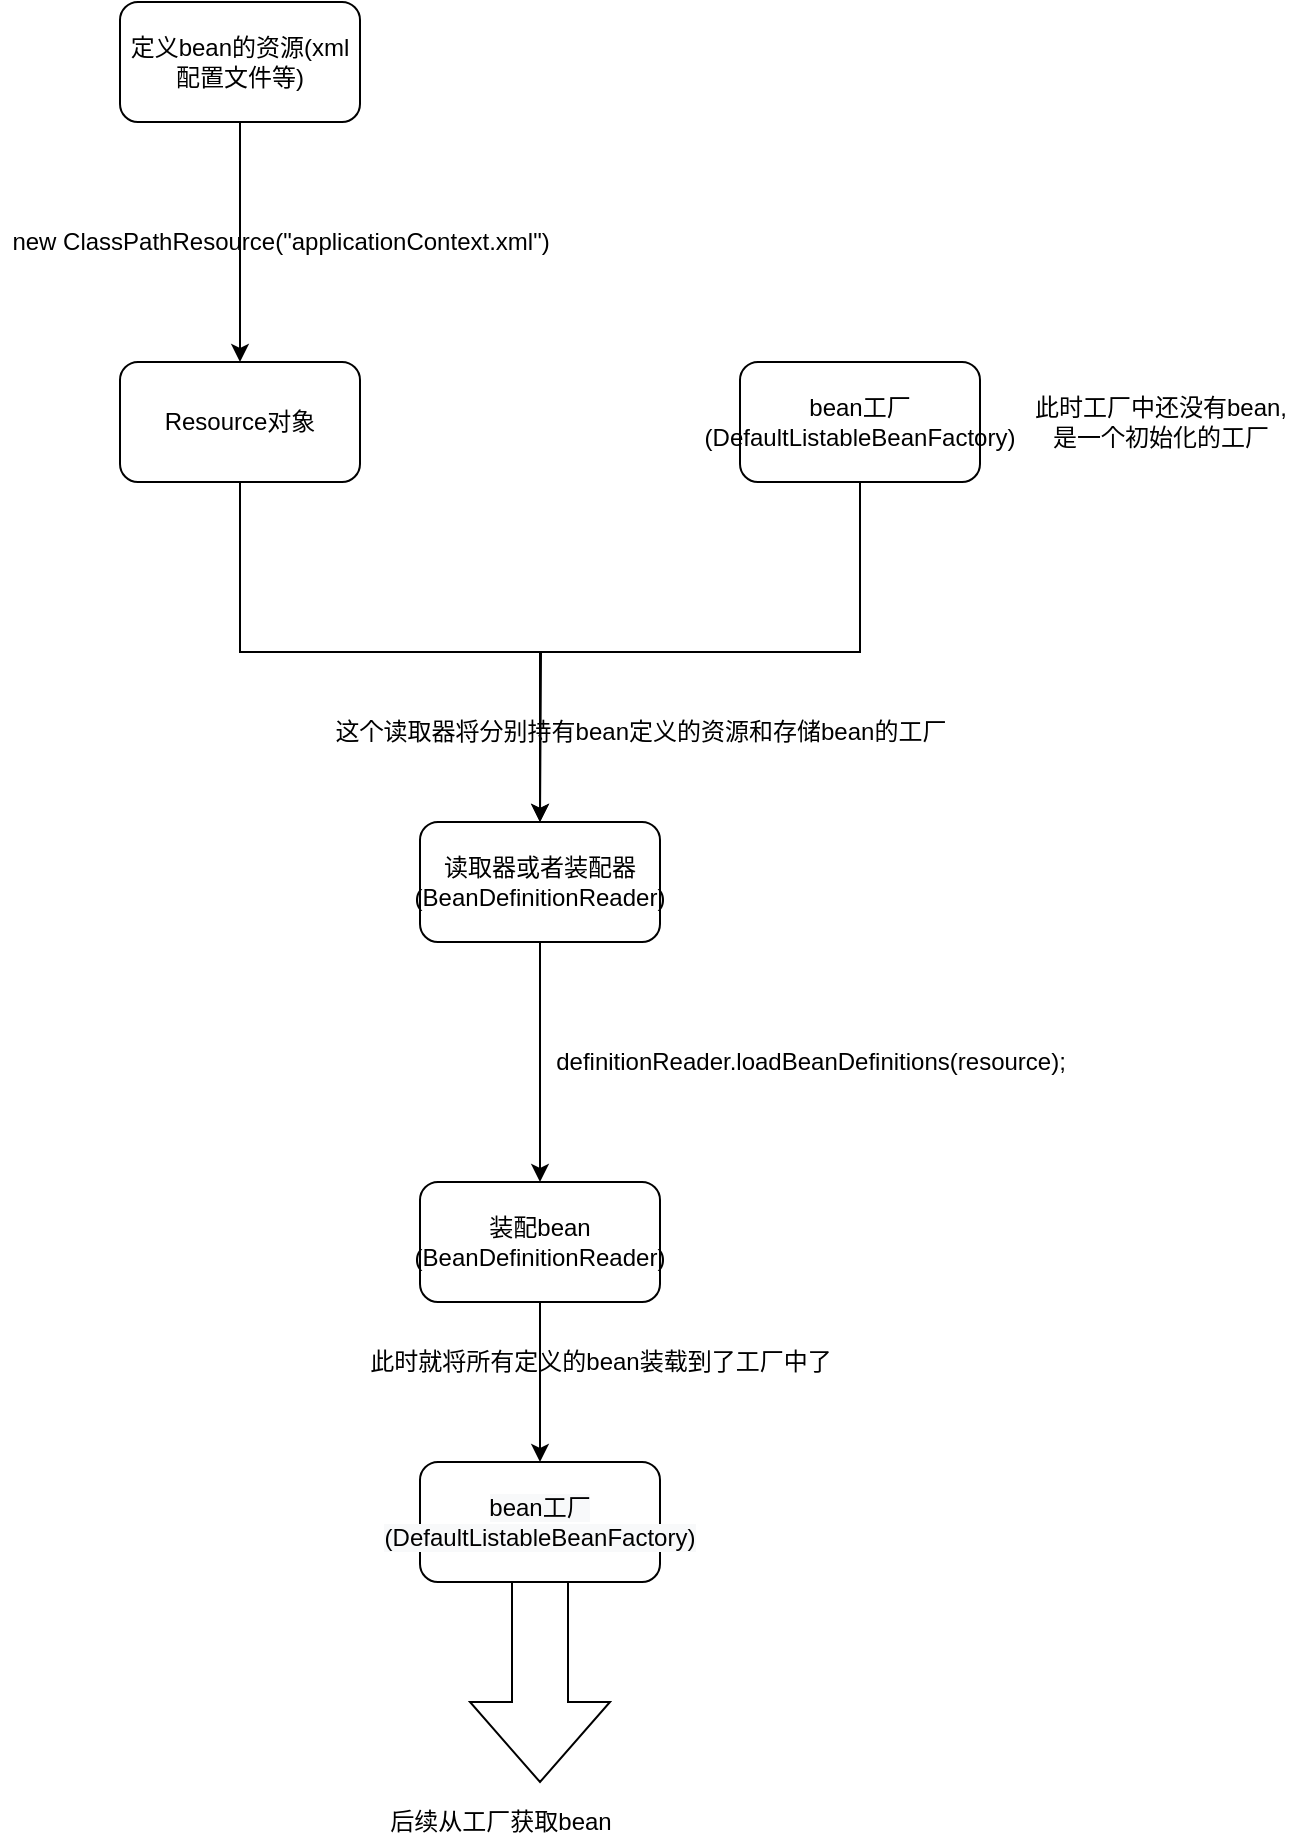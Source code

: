<mxfile version="13.7.9" type="device" pages="3"><diagram id="zZO5paz3tugpnGQoiQXG" name="IOC工厂流程简图"><mxGraphModel dx="2062" dy="1222" grid="1" gridSize="10" guides="1" tooltips="1" connect="1" arrows="1" fold="1" page="1" pageScale="1" pageWidth="827" pageHeight="1169" math="0" shadow="0"><root><mxCell id="0"/><mxCell id="1" parent="0"/><mxCell id="sn_CGr2tUcsRGaIIZQ0e-4" style="edgeStyle=orthogonalEdgeStyle;rounded=0;orthogonalLoop=1;jettySize=auto;html=1;exitX=0.5;exitY=1;exitDx=0;exitDy=0;entryX=0.5;entryY=0;entryDx=0;entryDy=0;" parent="1" source="sn_CGr2tUcsRGaIIZQ0e-1" target="sn_CGr2tUcsRGaIIZQ0e-3" edge="1"><mxGeometry relative="1" as="geometry"/></mxCell><mxCell id="sn_CGr2tUcsRGaIIZQ0e-1" value="定义bean的资源(xml配置文件等)" style="rounded=1;whiteSpace=wrap;html=1;" parent="1" vertex="1"><mxGeometry x="130" y="220" width="120" height="60" as="geometry"/></mxCell><mxCell id="sn_CGr2tUcsRGaIIZQ0e-10" style="edgeStyle=orthogonalEdgeStyle;rounded=0;orthogonalLoop=1;jettySize=auto;html=1;exitX=0.5;exitY=1;exitDx=0;exitDy=0;" parent="1" source="sn_CGr2tUcsRGaIIZQ0e-3" target="sn_CGr2tUcsRGaIIZQ0e-9" edge="1"><mxGeometry relative="1" as="geometry"/></mxCell><mxCell id="sn_CGr2tUcsRGaIIZQ0e-3" value="Resource对象" style="rounded=1;whiteSpace=wrap;html=1;" parent="1" vertex="1"><mxGeometry x="130" y="400" width="120" height="60" as="geometry"/></mxCell><mxCell id="sn_CGr2tUcsRGaIIZQ0e-5" value="new ClassPathResource(&quot;applicationContext.xml&quot;)" style="text;html=1;align=center;verticalAlign=middle;resizable=0;points=[];autosize=1;" parent="1" vertex="1"><mxGeometry x="70" y="330" width="280" height="20" as="geometry"/></mxCell><mxCell id="sn_CGr2tUcsRGaIIZQ0e-11" style="edgeStyle=orthogonalEdgeStyle;rounded=0;orthogonalLoop=1;jettySize=auto;html=1;exitX=0.5;exitY=1;exitDx=0;exitDy=0;" parent="1" source="sn_CGr2tUcsRGaIIZQ0e-7" edge="1"><mxGeometry relative="1" as="geometry"><mxPoint x="340" y="630" as="targetPoint"/></mxGeometry></mxCell><mxCell id="sn_CGr2tUcsRGaIIZQ0e-7" value="bean工厂&lt;br&gt;(DefaultListableBeanFactory)" style="rounded=1;whiteSpace=wrap;html=1;" parent="1" vertex="1"><mxGeometry x="440" y="400" width="120" height="60" as="geometry"/></mxCell><mxCell id="sn_CGr2tUcsRGaIIZQ0e-8" value="此时工厂中还没有bean,&lt;br&gt;是一个初始化的工厂&lt;br&gt;" style="text;html=1;align=center;verticalAlign=middle;resizable=0;points=[];autosize=1;" parent="1" vertex="1"><mxGeometry x="580" y="415" width="140" height="30" as="geometry"/></mxCell><mxCell id="sn_CGr2tUcsRGaIIZQ0e-14" style="edgeStyle=orthogonalEdgeStyle;rounded=0;orthogonalLoop=1;jettySize=auto;html=1;exitX=0.5;exitY=1;exitDx=0;exitDy=0;entryX=0.5;entryY=0;entryDx=0;entryDy=0;" parent="1" source="sn_CGr2tUcsRGaIIZQ0e-9" target="sn_CGr2tUcsRGaIIZQ0e-13" edge="1"><mxGeometry relative="1" as="geometry"/></mxCell><mxCell id="sn_CGr2tUcsRGaIIZQ0e-9" value="读取器或者装配器&lt;br&gt;(BeanDefinitionReader)" style="rounded=1;whiteSpace=wrap;html=1;" parent="1" vertex="1"><mxGeometry x="280" y="630" width="120" height="60" as="geometry"/></mxCell><mxCell id="sn_CGr2tUcsRGaIIZQ0e-12" value="这个读取器将分别持有bean定义的资源和存储bean的工厂" style="text;html=1;align=center;verticalAlign=middle;resizable=0;points=[];autosize=1;" parent="1" vertex="1"><mxGeometry x="230" y="575" width="320" height="20" as="geometry"/></mxCell><mxCell id="sn_CGr2tUcsRGaIIZQ0e-21" style="edgeStyle=orthogonalEdgeStyle;rounded=0;orthogonalLoop=1;jettySize=auto;html=1;exitX=0.5;exitY=1;exitDx=0;exitDy=0;entryX=0.5;entryY=0;entryDx=0;entryDy=0;" parent="1" source="sn_CGr2tUcsRGaIIZQ0e-13" target="sn_CGr2tUcsRGaIIZQ0e-20" edge="1"><mxGeometry relative="1" as="geometry"/></mxCell><mxCell id="sn_CGr2tUcsRGaIIZQ0e-13" value="装配bean&lt;br&gt;(BeanDefinitionReader)" style="rounded=1;whiteSpace=wrap;html=1;" parent="1" vertex="1"><mxGeometry x="280" y="810" width="120" height="60" as="geometry"/></mxCell><mxCell id="sn_CGr2tUcsRGaIIZQ0e-16" value="definitionReader.loadBeanDefinitions(resource);" style="text;html=1;align=center;verticalAlign=middle;resizable=0;points=[];autosize=1;" parent="1" vertex="1"><mxGeometry x="340" y="740" width="270" height="20" as="geometry"/></mxCell><mxCell id="sn_CGr2tUcsRGaIIZQ0e-20" value="&#10;&#10;&lt;span style=&quot;color: rgb(0, 0, 0); font-family: helvetica; font-size: 12px; font-style: normal; font-weight: 400; letter-spacing: normal; text-align: center; text-indent: 0px; text-transform: none; word-spacing: 0px; background-color: rgb(248, 249, 250); display: inline; float: none;&quot;&gt;bean工厂&lt;/span&gt;&lt;br style=&quot;color: rgb(0, 0, 0); font-family: helvetica; font-size: 12px; font-style: normal; font-weight: 400; letter-spacing: normal; text-align: center; text-indent: 0px; text-transform: none; word-spacing: 0px; background-color: rgb(248, 249, 250);&quot;&gt;&lt;span style=&quot;color: rgb(0, 0, 0); font-family: helvetica; font-size: 12px; font-style: normal; font-weight: 400; letter-spacing: normal; text-align: center; text-indent: 0px; text-transform: none; word-spacing: 0px; background-color: rgb(248, 249, 250); display: inline; float: none;&quot;&gt;(DefaultListableBeanFactory)&lt;/span&gt;&#10;&#10;" style="rounded=1;whiteSpace=wrap;html=1;" parent="1" vertex="1"><mxGeometry x="280" y="950" width="120" height="60" as="geometry"/></mxCell><mxCell id="sn_CGr2tUcsRGaIIZQ0e-22" value="此时就将所有定义的bean装载到了工厂中了" style="text;html=1;align=center;verticalAlign=middle;resizable=0;points=[];autosize=1;" parent="1" vertex="1"><mxGeometry x="245" y="890" width="250" height="20" as="geometry"/></mxCell><mxCell id="sn_CGr2tUcsRGaIIZQ0e-23" value="" style="html=1;shadow=0;dashed=0;align=center;verticalAlign=middle;shape=mxgraph.arrows2.arrow;dy=0.6;dx=40;direction=south;notch=0;" parent="1" vertex="1"><mxGeometry x="305" y="1010" width="70" height="100" as="geometry"/></mxCell><mxCell id="sn_CGr2tUcsRGaIIZQ0e-24" value="后续从工厂获取bean" style="text;html=1;align=center;verticalAlign=middle;resizable=0;points=[];autosize=1;" parent="1" vertex="1"><mxGeometry x="255" y="1120" width="130" height="20" as="geometry"/></mxCell></root></mxGraphModel></diagram><diagram id="TrxvGlGOrcNH0utq4kOL" name="XmlBeanDefinitionReader"><mxGraphModel dx="2062" dy="1222" grid="1" gridSize="10" guides="1" tooltips="1" connect="1" arrows="1" fold="1" page="1" pageScale="1" pageWidth="827" pageHeight="1169" math="0" shadow="0"><root><mxCell id="jdTftjVavHxp1TxNj7Pl-0"/><mxCell id="jdTftjVavHxp1TxNj7Pl-1" parent="jdTftjVavHxp1TxNj7Pl-0"/><mxCell id="jdTftjVavHxp1TxNj7Pl-7" value="&lt;pre style=&quot;font-size: 10.5pt ; background-color: rgb(32 , 40 , 49) ; color: rgb(236 , 236 , 238)&quot;&gt;&lt;pre style=&quot;color: rgb(0 , 0 , 0) ; font-size: 12px ; background-color: rgb(248 , 249 , 250)&quot;&gt;&lt;span style=&quot;font-family: &amp;#34;helvetica&amp;#34;&quot;&gt;«Class»&lt;/span&gt;&lt;br style=&quot;font-family: &amp;#34;helvetica&amp;#34;&quot;&gt;&lt;font face=&quot;Helvetica&quot;&gt;&lt;b&gt;DefaultBeanDifinitionDocumentReader&lt;/b&gt;&lt;/font&gt;&lt;/pre&gt;&lt;/pre&gt;" style="html=1;" parent="jdTftjVavHxp1TxNj7Pl-1" vertex="1"><mxGeometry x="720" y="940" width="240" height="50" as="geometry"/></mxCell><mxCell id="jdTftjVavHxp1TxNj7Pl-8" value="&lt;pre&gt;&lt;pre&gt;&lt;span style=&quot;font-family: &amp;#34;helvetica&amp;#34; ; font-size: 12px ; background-color: rgb(248 , 249 , 250)&quot;&gt;«Class»&lt;/span&gt;&lt;br style=&quot;font-family: &amp;#34;helvetica&amp;#34; ; font-size: 12px ; background-color: rgb(248 , 249 , 250)&quot;&gt;&lt;font face=&quot;Helvetica&quot;&gt;&lt;span style=&quot;background-color: rgb(248 , 249 , 250)&quot;&gt;&lt;b&gt;AbstractBeanDefinitionReader&lt;/b&gt;&lt;/span&gt;&lt;/font&gt;&lt;/pre&gt;&lt;/pre&gt;" style="html=1;" parent="jdTftjVavHxp1TxNj7Pl-1" vertex="1"><mxGeometry x="300" y="710" width="210" height="50" as="geometry"/></mxCell><mxCell id="jdTftjVavHxp1TxNj7Pl-9" value="&lt;pre&gt;&lt;span style=&quot;color: rgb(0 , 0 , 0) ; font-family: &amp;#34;helvetica&amp;#34; ; font-size: 12px ; background-color: rgb(248 , 249 , 250)&quot;&gt;«interface»&lt;/span&gt;&lt;br style=&quot;color: rgb(0 , 0 , 0) ; font-family: &amp;#34;helvetica&amp;#34; ; font-size: 12px ; background-color: rgb(248 , 249 , 250)&quot;&gt;&lt;font face=&quot;helvetica&quot;&gt;&lt;b&gt;BeanDefinitionReader&lt;/b&gt;&lt;/font&gt;&lt;/pre&gt;" style="html=1;" parent="jdTftjVavHxp1TxNj7Pl-1" vertex="1"><mxGeometry x="244" y="510" width="170" height="50" as="geometry"/></mxCell><mxCell id="jdTftjVavHxp1TxNj7Pl-10" value="&lt;pre style=&quot;background-color: rgb(32 , 40 , 49) ; color: rgb(236 , 236 , 238) ; font-size: 10.5pt&quot;&gt;&lt;pre style=&quot;font-size: 10.5pt&quot;&gt;&lt;pre style=&quot;color: rgb(0 , 0 , 0) ; font-size: 12px ; background-color: rgb(248 , 249 , 250)&quot;&gt;&lt;span style=&quot;font-family: &amp;#34;helvetica&amp;#34;&quot;&gt;«interface»&lt;/span&gt;&lt;br style=&quot;font-family: &amp;#34;helvetica&amp;#34;&quot;&gt;&lt;font face=&quot;helvetica&quot;&gt;&lt;b&gt;EnvironmentCapable&lt;/b&gt;&lt;/font&gt;&lt;/pre&gt;&lt;/pre&gt;&lt;/pre&gt;" style="html=1;" parent="jdTftjVavHxp1TxNj7Pl-1" vertex="1"><mxGeometry x="550" y="510" width="170" height="50" as="geometry"/></mxCell><mxCell id="jdTftjVavHxp1TxNj7Pl-15" value="" style="endArrow=block;dashed=1;endFill=0;endSize=12;html=1;entryX=0.5;entryY=1;entryDx=0;entryDy=0;" parent="jdTftjVavHxp1TxNj7Pl-1" target="jdTftjVavHxp1TxNj7Pl-9" edge="1"><mxGeometry width="160" relative="1" as="geometry"><mxPoint x="405" y="710" as="sourcePoint"/><mxPoint x="205" y="560" as="targetPoint"/><Array as="points"><mxPoint x="405" y="680"/><mxPoint x="329" y="680"/><mxPoint x="329" y="630"/></Array></mxGeometry></mxCell><mxCell id="jdTftjVavHxp1TxNj7Pl-17" value="" style="endArrow=block;dashed=1;endFill=0;endSize=12;html=1;entryX=0.5;entryY=1;entryDx=0;entryDy=0;exitX=0.5;exitY=0;exitDx=0;exitDy=0;" parent="jdTftjVavHxp1TxNj7Pl-1" source="jdTftjVavHxp1TxNj7Pl-8" target="jdTftjVavHxp1TxNj7Pl-10" edge="1"><mxGeometry width="160" relative="1" as="geometry"><mxPoint x="450" y="620" as="sourcePoint"/><mxPoint x="610" y="620" as="targetPoint"/><Array as="points"><mxPoint x="405" y="680"/><mxPoint x="635" y="680"/></Array></mxGeometry></mxCell><mxCell id="jdTftjVavHxp1TxNj7Pl-18" value="&lt;pre style=&quot;background-color: #202831 ; color: #ececee ; font-family: &amp;#34;fira code medium&amp;#34; , monospace ; font-size: 10.5pt&quot;&gt;&lt;pre style=&quot;font-family: &amp;#34;fira code medium&amp;#34; , monospace ; font-size: 10.5pt&quot;&gt;&lt;pre style=&quot;color: rgb(0 , 0 , 0) ; font-size: 12px ; background-color: rgb(248 , 249 , 250)&quot;&gt;&lt;span style=&quot;font-family: &amp;#34;helvetica&amp;#34;&quot;&gt;«interface»&lt;/span&gt;&lt;br style=&quot;font-family: &amp;#34;helvetica&amp;#34;&quot;&gt;ResourceLoader&lt;/pre&gt;&lt;/pre&gt;&lt;/pre&gt;" style="html=1;" parent="jdTftjVavHxp1TxNj7Pl-1" vertex="1"><mxGeometry x="60" y="510" width="150" height="50" as="geometry"/></mxCell><mxCell id="jdTftjVavHxp1TxNj7Pl-19" value="Use" style="endArrow=open;endSize=12;dashed=1;html=1;entryX=0.5;entryY=1;entryDx=0;entryDy=0;exitX=0.5;exitY=0;exitDx=0;exitDy=0;" parent="jdTftjVavHxp1TxNj7Pl-1" source="jdTftjVavHxp1TxNj7Pl-8" target="jdTftjVavHxp1TxNj7Pl-18" edge="1"><mxGeometry width="160" relative="1" as="geometry"><mxPoint x="190" y="720" as="sourcePoint"/><mxPoint x="490" y="480" as="targetPoint"/><Array as="points"><mxPoint x="405" y="680"/><mxPoint x="135" y="680"/></Array></mxGeometry></mxCell><mxCell id="jdTftjVavHxp1TxNj7Pl-20" value="«interface»&lt;br&gt;&lt;b&gt;DocumentLoader&lt;/b&gt;" style="html=1;" parent="jdTftjVavHxp1TxNj7Pl-1" vertex="1"><mxGeometry x="50" y="710" width="110" height="50" as="geometry"/></mxCell><mxCell id="jdTftjVavHxp1TxNj7Pl-27" value="«interface»&lt;br&gt;BeanDefinitionDoucumentReader" style="html=1;" parent="jdTftjVavHxp1TxNj7Pl-1" vertex="1"><mxGeometry x="610" y="710" width="210" height="50" as="geometry"/></mxCell><mxCell id="jdTftjVavHxp1TxNj7Pl-28" value="&lt;pre&gt;&lt;pre&gt;&lt;span style=&quot;font-family: &amp;#34;helvetica&amp;#34; ; font-size: 12px ; background-color: rgb(248 , 249 , 250)&quot;&gt;«Class»&lt;/span&gt;&lt;br style=&quot;font-family: &amp;#34;helvetica&amp;#34; ; font-size: 12px ; background-color: rgb(248 , 249 , 250)&quot;&gt;&lt;font face=&quot;Helvetica&quot;&gt;&lt;b&gt;BeanDefinitionParserDelegate&lt;/b&gt;&lt;/font&gt;&lt;/pre&gt;&lt;/pre&gt;" style="html=1;" parent="jdTftjVavHxp1TxNj7Pl-1" vertex="1"><mxGeometry x="910" y="710" width="210" height="50" as="geometry"/></mxCell><mxCell id="jdTftjVavHxp1TxNj7Pl-29" value="&lt;pre style=&quot;font-size: 10.5pt ; background-color: rgb(32 , 40 , 49) ; color: rgb(236 , 236 , 238) ; font-family: &amp;#34;fira code medium&amp;#34; , monospace&quot;&gt;&lt;pre style=&quot;color: rgb(0 , 0 , 0) ; font-size: 12px ; background-color: rgb(248 , 249 , 250)&quot;&gt;&lt;span style=&quot;font-family: &amp;#34;helvetica&amp;#34;&quot;&gt;«Class»&lt;/span&gt;&lt;br style=&quot;font-family: &amp;#34;helvetica&amp;#34;&quot;&gt;&lt;font face=&quot;Helvetica&quot;&gt;&lt;b&gt;XmlBeanDefinitionReader&lt;/b&gt;&lt;/font&gt;&lt;/pre&gt;&lt;/pre&gt;" style="html=1;" parent="jdTftjVavHxp1TxNj7Pl-1" vertex="1"><mxGeometry x="300" y="950" width="210" height="50" as="geometry"/></mxCell><mxCell id="jdTftjVavHxp1TxNj7Pl-30" value="Extends" style="endArrow=block;endSize=16;endFill=0;html=1;entryX=0.5;entryY=1;entryDx=0;entryDy=0;exitX=0.5;exitY=0;exitDx=0;exitDy=0;" parent="jdTftjVavHxp1TxNj7Pl-1" source="jdTftjVavHxp1TxNj7Pl-29" target="jdTftjVavHxp1TxNj7Pl-8" edge="1"><mxGeometry width="160" relative="1" as="geometry"><mxPoint x="330" y="600" as="sourcePoint"/><mxPoint x="490" y="600" as="targetPoint"/></mxGeometry></mxCell><mxCell id="jdTftjVavHxp1TxNj7Pl-31" value="Use" style="endArrow=open;endSize=12;dashed=1;html=1;entryX=0.5;entryY=1;entryDx=0;entryDy=0;exitX=0.5;exitY=0;exitDx=0;exitDy=0;" parent="jdTftjVavHxp1TxNj7Pl-1" source="jdTftjVavHxp1TxNj7Pl-29" target="jdTftjVavHxp1TxNj7Pl-20" edge="1"><mxGeometry width="160" relative="1" as="geometry"><mxPoint x="60" y="860" as="sourcePoint"/><mxPoint x="220" y="860" as="targetPoint"/><Array as="points"><mxPoint x="405" y="920"/><mxPoint x="105" y="920"/></Array></mxGeometry></mxCell><mxCell id="jdTftjVavHxp1TxNj7Pl-32" value="Use" style="endArrow=open;endSize=12;dashed=1;html=1;exitX=0.5;exitY=0;exitDx=0;exitDy=0;entryX=0.5;entryY=1;entryDx=0;entryDy=0;" parent="jdTftjVavHxp1TxNj7Pl-1" source="jdTftjVavHxp1TxNj7Pl-29" target="jdTftjVavHxp1TxNj7Pl-27" edge="1"><mxGeometry width="160" relative="1" as="geometry"><mxPoint x="480" y="920" as="sourcePoint"/><mxPoint x="640" y="920" as="targetPoint"/><Array as="points"><mxPoint x="405" y="920"/><mxPoint x="715" y="920"/></Array></mxGeometry></mxCell><mxCell id="jdTftjVavHxp1TxNj7Pl-34" value="" style="endArrow=block;dashed=1;endFill=0;endSize=12;html=1;exitX=0.442;exitY=-0.04;exitDx=0;exitDy=0;exitPerimeter=0;entryX=0.75;entryY=1;entryDx=0;entryDy=0;" parent="jdTftjVavHxp1TxNj7Pl-1" source="jdTftjVavHxp1TxNj7Pl-7" target="jdTftjVavHxp1TxNj7Pl-27" edge="1"><mxGeometry width="160" relative="1" as="geometry"><mxPoint x="830" y="880" as="sourcePoint"/><mxPoint x="990" y="880" as="targetPoint"/><Array as="points"><mxPoint x="826" y="900"/><mxPoint x="770" y="900"/></Array></mxGeometry></mxCell><mxCell id="jdTftjVavHxp1TxNj7Pl-35" value="Use" style="endArrow=open;endSize=12;dashed=1;html=1;exitX=0.442;exitY=0.04;exitDx=0;exitDy=0;exitPerimeter=0;entryX=0.5;entryY=1;entryDx=0;entryDy=0;" parent="jdTftjVavHxp1TxNj7Pl-1" source="jdTftjVavHxp1TxNj7Pl-7" target="jdTftjVavHxp1TxNj7Pl-28" edge="1"><mxGeometry width="160" relative="1" as="geometry"><mxPoint x="910" y="880" as="sourcePoint"/><mxPoint x="1070" y="880" as="targetPoint"/><Array as="points"><mxPoint x="826" y="900"/><mxPoint x="1015" y="900"/></Array></mxGeometry></mxCell></root></mxGraphModel></diagram><diagram id="0_-m7jXNsHe2zBweaXeT" name="资源加载时序图"><mxGraphModel dx="2062" dy="1222" grid="1" gridSize="10" guides="1" tooltips="1" connect="1" arrows="1" fold="1" page="1" pageScale="1" pageWidth="827" pageHeight="1169" math="0" shadow="0"><root><mxCell id="lcg5owkkjFPpBaYEVGE0-0"/><mxCell id="lcg5owkkjFPpBaYEVGE0-1" parent="lcg5owkkjFPpBaYEVGE0-0"/><mxCell id="lcg5owkkjFPpBaYEVGE0-2" value="client" style="shape=umlLifeline;perimeter=lifelinePerimeter;whiteSpace=wrap;html=1;container=1;collapsible=0;recursiveResize=0;outlineConnect=0;" vertex="1" parent="lcg5owkkjFPpBaYEVGE0-1"><mxGeometry x="30" y="80" width="100" height="1080" as="geometry"/></mxCell><mxCell id="lcg5owkkjFPpBaYEVGE0-3" value="ClassPathResource" style="shape=umlLifeline;perimeter=lifelinePerimeter;whiteSpace=wrap;html=1;container=1;collapsible=0;recursiveResize=0;outlineConnect=0;" vertex="1" parent="lcg5owkkjFPpBaYEVGE0-1"><mxGeometry x="350" y="80" width="160" height="1080" as="geometry"/></mxCell><mxCell id="lcg5owkkjFPpBaYEVGE0-4" value="" style="html=1;points=[];perimeter=orthogonalPerimeter;" vertex="1" parent="lcg5owkkjFPpBaYEVGE0-3"><mxGeometry x="75" y="120" width="10" height="80" as="geometry"/></mxCell><mxCell id="lcg5owkkjFPpBaYEVGE0-7" value="&lt;pre style=&quot;background-color: rgb(248 , 249 , 250) ; font-family: &amp;#34;fira code medium&amp;#34; , monospace ; font-size: 10.5pt&quot;&gt;&lt;span style=&quot;background-color: rgb(255 , 255 , 255)&quot;&gt;2:resource:Resource&lt;/span&gt;&lt;/pre&gt;" style="html=1;verticalAlign=bottom;endArrow=open;dashed=1;endSize=8;" edge="1" parent="lcg5owkkjFPpBaYEVGE0-3" target="lcg5owkkjFPpBaYEVGE0-2"><mxGeometry x="0.198" relative="1" as="geometry"><mxPoint x="80" y="200" as="sourcePoint"/><mxPoint y="200" as="targetPoint"/><mxPoint as="offset"/></mxGeometry></mxCell><mxCell id="lcg5owkkjFPpBaYEVGE0-5" value="1:&lt;span style=&quot;font-family: &amp;#34;fira code medium&amp;#34; , monospace ; font-size: 10.5pt ; font-style: italic&quot;&gt;new &lt;/span&gt;&lt;span style=&quot;font-family: &amp;#34;fira code medium&amp;#34; , monospace ; font-size: 10.5pt ; background-color: rgb(255 , 255 , 255)&quot;&gt;ClassPathResource&lt;/span&gt;&lt;span style=&quot;font-family: &amp;#34;fira code medium&amp;#34; , monospace ; font-size: 10.5pt&quot;&gt;(&lt;/span&gt;&lt;span style=&quot;font-family: &amp;#34;fira code medium&amp;#34; , monospace ; font-size: 10.5pt&quot;&gt;&quot;applicationContext.xml&quot;&lt;/span&gt;&lt;span style=&quot;font-family: &amp;#34;fira code medium&amp;#34; , monospace ; font-size: 10.5pt&quot;&gt;)&lt;/span&gt;" style="html=1;verticalAlign=bottom;endArrow=block;entryX=0;entryY=0;" edge="1" target="lcg5owkkjFPpBaYEVGE0-4" parent="lcg5owkkjFPpBaYEVGE0-1" source="lcg5owkkjFPpBaYEVGE0-2"><mxGeometry relative="1" as="geometry"><mxPoint x="215" y="200" as="sourcePoint"/></mxGeometry></mxCell><mxCell id="lcg5owkkjFPpBaYEVGE0-10" value="&lt;pre style=&quot;font-family: &amp;#34;fira code medium&amp;#34; , monospace ; font-size: 10.5pt&quot;&gt;&lt;pre style=&quot;font-family: &amp;#34;fira code medium&amp;#34; , monospace ; font-size: 10.5pt&quot;&gt;&lt;span style=&quot;background-color: rgb(255 , 255 , 255)&quot;&gt;DefaultListableBeanFactory&lt;/span&gt;&lt;/pre&gt;&lt;/pre&gt;" style="shape=umlLifeline;perimeter=lifelinePerimeter;whiteSpace=wrap;html=1;container=1;collapsible=0;recursiveResize=0;outlineConnect=0;" vertex="1" parent="lcg5owkkjFPpBaYEVGE0-1"><mxGeometry x="650" y="80" width="180" height="1080" as="geometry"/></mxCell><mxCell id="lcg5owkkjFPpBaYEVGE0-13" value="" style="html=1;points=[];perimeter=orthogonalPerimeter;" vertex="1" parent="lcg5owkkjFPpBaYEVGE0-10"><mxGeometry x="80" y="250" width="10" height="80" as="geometry"/></mxCell><mxCell id="lcg5owkkjFPpBaYEVGE0-14" value="&lt;span style=&quot;background-color: rgb(255 , 255 , 255)&quot;&gt;3:&lt;span style=&quot;font-family: &amp;#34;fira code medium&amp;#34; , monospace ; font-size: 10.5pt ; font-style: italic&quot;&gt;new &lt;/span&gt;&lt;span style=&quot;font-family: &amp;#34;fira code medium&amp;#34; , monospace ; font-size: 10.5pt&quot;&gt;DefaultListableBeanFactory&lt;/span&gt;&lt;span style=&quot;font-family: &amp;#34;fira code medium&amp;#34; , monospace ; font-size: 10.5pt&quot;&gt;()&lt;/span&gt;&lt;/span&gt;" style="html=1;verticalAlign=bottom;endArrow=block;entryX=0;entryY=0;" edge="1" target="lcg5owkkjFPpBaYEVGE0-13" parent="lcg5owkkjFPpBaYEVGE0-1" source="lcg5owkkjFPpBaYEVGE0-2"><mxGeometry x="-0.015" y="-20" relative="1" as="geometry"><mxPoint x="660" y="300" as="sourcePoint"/><Array as="points"><mxPoint x="400" y="330"/></Array><mxPoint x="-20" y="-20" as="offset"/></mxGeometry></mxCell><mxCell id="lcg5owkkjFPpBaYEVGE0-15" value="&lt;span style=&quot;background-color: rgb(255 , 255 , 255)&quot;&gt;4:&lt;span style=&quot;font-family: &amp;#34;fira code medium&amp;#34; , monospace ; font-size: 10.5pt&quot;&gt;defaultListableBeanFactory:D&lt;/span&gt;&lt;span style=&quot;font-family: &amp;#34;fira code medium&amp;#34; , monospace ; font-size: 10.5pt&quot;&gt;efaultListableBeanFactory&lt;/span&gt;&lt;/span&gt;" style="html=1;verticalAlign=bottom;endArrow=open;dashed=1;endSize=8;exitX=0;exitY=0.95;" edge="1" source="lcg5owkkjFPpBaYEVGE0-13" parent="lcg5owkkjFPpBaYEVGE0-1" target="lcg5owkkjFPpBaYEVGE0-2"><mxGeometry x="0.168" relative="1" as="geometry"><mxPoint x="660" y="376" as="targetPoint"/><mxPoint as="offset"/></mxGeometry></mxCell><mxCell id="lcg5owkkjFPpBaYEVGE0-16" value="&lt;pre style=&quot;font-family: &amp;#34;fira code medium&amp;#34; , monospace ; font-size: 10.5pt&quot;&gt;&lt;span style=&quot;background-color: rgb(255 , 255 , 255)&quot;&gt;XmlBeanDefinitionReader&lt;/span&gt;&lt;/pre&gt;" style="shape=umlLifeline;perimeter=lifelinePerimeter;whiteSpace=wrap;html=1;container=1;collapsible=0;recursiveResize=0;outlineConnect=0;" vertex="1" parent="lcg5owkkjFPpBaYEVGE0-1"><mxGeometry x="930" y="80" width="170" height="1080" as="geometry"/></mxCell><mxCell id="lcg5owkkjFPpBaYEVGE0-18" value="" style="html=1;points=[];perimeter=orthogonalPerimeter;" vertex="1" parent="lcg5owkkjFPpBaYEVGE0-16"><mxGeometry x="80" y="400" width="10" height="80" as="geometry"/></mxCell><mxCell id="lcg5owkkjFPpBaYEVGE0-21" value="" style="html=1;points=[];perimeter=orthogonalPerimeter;" vertex="1" parent="lcg5owkkjFPpBaYEVGE0-16"><mxGeometry x="80" y="550" width="10" height="80" as="geometry"/></mxCell><mxCell id="lcg5owkkjFPpBaYEVGE0-31" value="" style="html=1;points=[];perimeter=orthogonalPerimeter;" vertex="1" parent="lcg5owkkjFPpBaYEVGE0-16"><mxGeometry x="80" y="680" width="10" height="40" as="geometry"/></mxCell><mxCell id="lcg5owkkjFPpBaYEVGE0-32" value="&lt;span style=&quot;background-color: rgb(255 , 255 , 255)&quot;&gt;8:&lt;span style=&quot;font-family: &amp;#34;fira code medium&amp;#34; , monospace ; font-size: 14px ; text-align: center&quot;&gt;loadBeanDefinitions(&lt;/span&gt;&lt;span style=&quot;font-family: &amp;#34;fira code medium&amp;#34; , monospace ; font-size: 10.5pt&quot;&gt;EncodedResource&lt;/span&gt;&lt;span style=&quot;font-family: &amp;#34;fira code medium&amp;#34; , monospace ; font-size: 14px ; text-align: center&quot;&gt;)&lt;/span&gt;&lt;/span&gt;" style="edgeStyle=orthogonalEdgeStyle;html=1;align=left;spacingLeft=2;endArrow=block;rounded=0;entryX=1;entryY=0;" edge="1" target="lcg5owkkjFPpBaYEVGE0-31" parent="lcg5owkkjFPpBaYEVGE0-16"><mxGeometry relative="1" as="geometry"><mxPoint x="85" y="630" as="sourcePoint"/><Array as="points"><mxPoint x="90" y="630"/><mxPoint x="160" y="630"/><mxPoint x="160" y="680"/></Array></mxGeometry></mxCell><mxCell id="lcg5owkkjFPpBaYEVGE0-33" value="" style="html=1;points=[];perimeter=orthogonalPerimeter;" vertex="1" parent="lcg5owkkjFPpBaYEVGE0-16"><mxGeometry x="80" y="760" width="10" height="40" as="geometry"/></mxCell><mxCell id="lcg5owkkjFPpBaYEVGE0-34" value="&lt;span style=&quot;background-color: rgb(255 , 255 , 255)&quot;&gt;9:&lt;span style=&quot;font-family: &amp;#34;fira code medium&amp;#34; , monospace ; font-size: 10.5pt&quot;&gt;doLoadBeanDefinitions(InputSource,Resource)&lt;/span&gt;&lt;/span&gt;" style="edgeStyle=orthogonalEdgeStyle;html=1;align=left;spacingLeft=2;endArrow=block;rounded=0;entryX=1;entryY=0;" edge="1" target="lcg5owkkjFPpBaYEVGE0-33" parent="lcg5owkkjFPpBaYEVGE0-16" source="lcg5owkkjFPpBaYEVGE0-16"><mxGeometry relative="1" as="geometry"><mxPoint x="85" y="740" as="sourcePoint"/><Array as="points"><mxPoint x="160" y="720"/><mxPoint x="160" y="760"/></Array></mxGeometry></mxCell><mxCell id="lcg5owkkjFPpBaYEVGE0-35" value="" style="html=1;points=[];perimeter=orthogonalPerimeter;" vertex="1" parent="lcg5owkkjFPpBaYEVGE0-16"><mxGeometry x="80" y="840" width="10" height="40" as="geometry"/></mxCell><mxCell id="lcg5owkkjFPpBaYEVGE0-36" value="&lt;span style=&quot;background-color: rgb(255 , 255 , 255)&quot;&gt;10:&lt;span style=&quot;font-family: &amp;#34;fira code medium&amp;#34; , monospace ; font-size: 10.5pt&quot;&gt;doLoadDocument(InputSource,Resource)&lt;/span&gt;&lt;/span&gt;" style="edgeStyle=orthogonalEdgeStyle;html=1;align=left;spacingLeft=2;endArrow=block;rounded=0;entryX=1;entryY=0;" edge="1" target="lcg5owkkjFPpBaYEVGE0-35" parent="lcg5owkkjFPpBaYEVGE0-16"><mxGeometry relative="1" as="geometry"><mxPoint x="85" y="820" as="sourcePoint"/><Array as="points"><mxPoint x="85" y="800"/><mxPoint x="160" y="800"/><mxPoint x="160" y="840"/></Array></mxGeometry></mxCell><mxCell id="lcg5owkkjFPpBaYEVGE0-49" value="" style="html=1;points=[];perimeter=orthogonalPerimeter;" vertex="1" parent="lcg5owkkjFPpBaYEVGE0-16"><mxGeometry x="80" y="1030" width="10" height="40" as="geometry"/></mxCell><mxCell id="lcg5owkkjFPpBaYEVGE0-50" value="解析Document" style="edgeStyle=orthogonalEdgeStyle;html=1;align=left;spacingLeft=2;endArrow=block;rounded=0;entryX=1;entryY=0;" edge="1" target="lcg5owkkjFPpBaYEVGE0-49" parent="lcg5owkkjFPpBaYEVGE0-16"><mxGeometry relative="1" as="geometry"><mxPoint x="85" y="1010" as="sourcePoint"/><Array as="points"><mxPoint x="110" y="1010"/></Array></mxGeometry></mxCell><mxCell id="lcg5owkkjFPpBaYEVGE0-52" value="int:BeanDefinitions" style="html=1;verticalAlign=bottom;endArrow=open;dashed=1;endSize=8;" edge="1" parent="lcg5owkkjFPpBaYEVGE0-16" target="lcg5owkkjFPpBaYEVGE0-2"><mxGeometry relative="1" as="geometry"><mxPoint x="80" y="1070" as="sourcePoint"/><mxPoint y="1070" as="targetPoint"/></mxGeometry></mxCell><mxCell id="lcg5owkkjFPpBaYEVGE0-19" value="&lt;span style=&quot;background-color: rgb(255 , 255 , 255)&quot;&gt;5:&lt;span style=&quot;font-family: &amp;#34;fira code medium&amp;#34; , monospace ; font-size: 10.5pt ; font-style: italic&quot;&gt;new &lt;/span&gt;&lt;span style=&quot;font-family: &amp;#34;fira code medium&amp;#34; , monospace ; font-size: 10.5pt&quot;&gt;XmlBeanDefinitionReader&lt;/span&gt;&lt;span style=&quot;font-family: &amp;#34;fira code medium&amp;#34; , monospace ; font-size: 10.5pt&quot;&gt;(&lt;/span&gt;&lt;span style=&quot;font-family: &amp;#34;fira code medium&amp;#34; , monospace ; font-size: 10.5pt&quot;&gt;defaultListableBeanFactory&lt;/span&gt;&lt;span style=&quot;font-family: &amp;#34;fira code medium&amp;#34; , monospace ; font-size: 10.5pt&quot;&gt;)&lt;/span&gt;&lt;/span&gt;" style="html=1;verticalAlign=bottom;endArrow=block;entryX=0;entryY=0;" edge="1" target="lcg5owkkjFPpBaYEVGE0-18" parent="lcg5owkkjFPpBaYEVGE0-1" source="lcg5owkkjFPpBaYEVGE0-2"><mxGeometry relative="1" as="geometry"><mxPoint x="910" y="480" as="sourcePoint"/></mxGeometry></mxCell><mxCell id="lcg5owkkjFPpBaYEVGE0-20" value="&lt;span style=&quot;background-color: rgb(255 , 255 , 255)&quot;&gt;6:definitionReader:&lt;span style=&quot;font-family: &amp;#34;fira code medium&amp;#34; , monospace ; font-size: 10.5pt&quot;&gt;BeanDefinitionReader&lt;/span&gt;&lt;/span&gt;" style="html=1;verticalAlign=bottom;endArrow=open;dashed=1;endSize=8;exitX=0;exitY=0.95;" edge="1" source="lcg5owkkjFPpBaYEVGE0-18" parent="lcg5owkkjFPpBaYEVGE0-1" target="lcg5owkkjFPpBaYEVGE0-2"><mxGeometry x="0.266" relative="1" as="geometry"><mxPoint x="910" y="556" as="targetPoint"/><mxPoint as="offset"/></mxGeometry></mxCell><mxCell id="lcg5owkkjFPpBaYEVGE0-22" value="&lt;span style=&quot;background-color: rgb(255 , 255 , 255)&quot;&gt;7:&lt;span style=&quot;font-family: &amp;#34;fira code medium&amp;#34; , monospace ; font-size: 10.5pt&quot;&gt;loadBeanDefinitions(Resource):XmlBeanDefinitionReader&lt;br&gt;&lt;/span&gt;&lt;/span&gt;" style="html=1;verticalAlign=bottom;endArrow=block;entryX=0;entryY=0;" edge="1" target="lcg5owkkjFPpBaYEVGE0-21" parent="lcg5owkkjFPpBaYEVGE0-1" source="lcg5owkkjFPpBaYEVGE0-2"><mxGeometry x="-0.155" relative="1" as="geometry"><mxPoint x="910" y="630" as="sourcePoint"/><mxPoint as="offset"/></mxGeometry></mxCell><mxCell id="lcg5owkkjFPpBaYEVGE0-37" value="&lt;pre style=&quot;font-family: &amp;#34;fira code medium&amp;#34; , monospace ; font-size: 10.5pt&quot;&gt;&lt;pre style=&quot;font-family: &amp;#34;fira code medium&amp;#34; , monospace ; font-size: 10.5pt&quot;&gt;&lt;span style=&quot;background-color: rgb(255 , 255 , 255)&quot;&gt;DefaultDocumentLoader&lt;/span&gt;&lt;/pre&gt;&lt;/pre&gt;" style="shape=umlLifeline;perimeter=lifelinePerimeter;whiteSpace=wrap;html=1;container=1;collapsible=0;recursiveResize=0;outlineConnect=0;" vertex="1" parent="lcg5owkkjFPpBaYEVGE0-1"><mxGeometry x="1360" y="80" width="170" height="1070" as="geometry"/></mxCell><mxCell id="lcg5owkkjFPpBaYEVGE0-46" value="" style="html=1;points=[];perimeter=orthogonalPerimeter;" vertex="1" parent="lcg5owkkjFPpBaYEVGE0-37"><mxGeometry x="80" y="920" width="10" height="80" as="geometry"/></mxCell><mxCell id="lcg5owkkjFPpBaYEVGE0-47" value="&lt;span style=&quot;background-color: rgb(255 , 255 , 255)&quot;&gt;11:&lt;span style=&quot;font-family: &amp;#34;fira code medium&amp;#34; , monospace ; font-size: 10.5pt&quot;&gt;loadDocument&lt;/span&gt;&lt;/span&gt;" style="html=1;verticalAlign=bottom;endArrow=block;entryX=0;entryY=0;" edge="1" target="lcg5owkkjFPpBaYEVGE0-46" parent="lcg5owkkjFPpBaYEVGE0-1" source="lcg5owkkjFPpBaYEVGE0-16"><mxGeometry relative="1" as="geometry"><mxPoint x="1370" y="950" as="sourcePoint"/></mxGeometry></mxCell><mxCell id="lcg5owkkjFPpBaYEVGE0-48" value="&lt;span style=&quot;background-color: rgb(255 , 255 , 255)&quot;&gt;12:doc:&lt;span style=&quot;font-family: &amp;#34;fira code medium&amp;#34; , monospace ; font-size: 10.5pt&quot;&gt;Document&lt;/span&gt;&lt;/span&gt;" style="html=1;verticalAlign=bottom;endArrow=open;dashed=1;endSize=8;exitX=0;exitY=0.95;" edge="1" source="lcg5owkkjFPpBaYEVGE0-46" parent="lcg5owkkjFPpBaYEVGE0-1" target="lcg5owkkjFPpBaYEVGE0-16"><mxGeometry relative="1" as="geometry"><mxPoint x="1020" y="1070" as="targetPoint"/></mxGeometry></mxCell></root></mxGraphModel></diagram></mxfile>